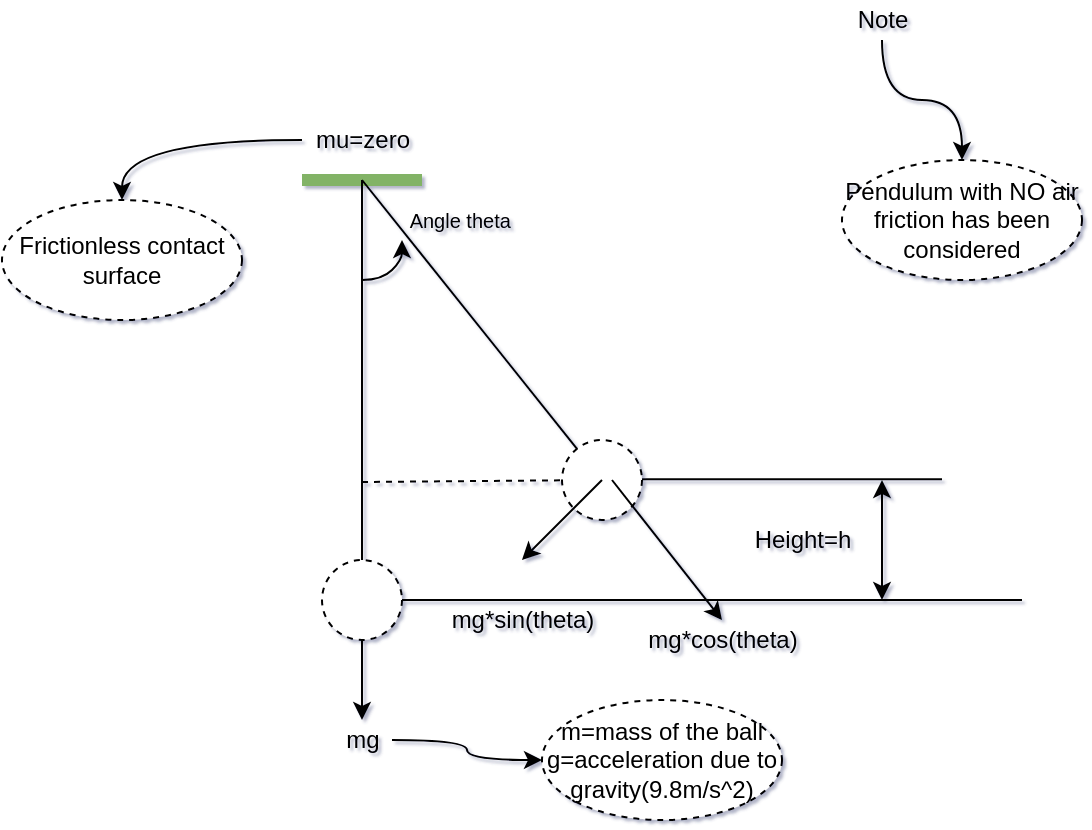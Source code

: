 <mxfile version="15.1.4" type="github">
  <diagram id="mIanIxTLOtAHTVfokB1G" name="Page-1">
    <mxGraphModel dx="865" dy="483" grid="1" gridSize="10" guides="1" tooltips="1" connect="1" arrows="1" fold="1" page="1" pageScale="1" pageWidth="850" pageHeight="1100" math="1" shadow="1">
      <root>
        <mxCell id="0" />
        <mxCell id="1" parent="0" />
        <mxCell id="kW5CJFtHc9ydnyZhcMnz-1" value="" style="ellipse;whiteSpace=wrap;html=1;aspect=fixed;shadow=0;dashed=1;" vertex="1" parent="1">
          <mxGeometry x="320" y="330" width="40" height="40" as="geometry" />
        </mxCell>
        <mxCell id="kW5CJFtHc9ydnyZhcMnz-2" value="" style="endArrow=none;html=1;fillColor=#d5e8d4;strokeColor=#82b366;strokeWidth=6;" edge="1" parent="1">
          <mxGeometry width="50" height="50" relative="1" as="geometry">
            <mxPoint x="310" y="140" as="sourcePoint" />
            <mxPoint x="370" y="140" as="targetPoint" />
          </mxGeometry>
        </mxCell>
        <mxCell id="kW5CJFtHc9ydnyZhcMnz-3" value="" style="endArrow=none;html=1;" edge="1" parent="1" source="kW5CJFtHc9ydnyZhcMnz-1">
          <mxGeometry width="50" height="50" relative="1" as="geometry">
            <mxPoint x="315" y="220" as="sourcePoint" />
            <mxPoint x="340" y="140" as="targetPoint" />
          </mxGeometry>
        </mxCell>
        <mxCell id="kW5CJFtHc9ydnyZhcMnz-4" value="" style="endArrow=none;html=1;startArrow=none;" edge="1" parent="1" source="kW5CJFtHc9ydnyZhcMnz-5">
          <mxGeometry width="50" height="50" relative="1" as="geometry">
            <mxPoint x="430" y="290" as="sourcePoint" />
            <mxPoint x="340" y="140" as="targetPoint" />
          </mxGeometry>
        </mxCell>
        <mxCell id="kW5CJFtHc9ydnyZhcMnz-11" value="" style="curved=1;endArrow=classic;html=1;shadow=0;strokeWidth=1;" edge="1" parent="1">
          <mxGeometry width="50" height="50" relative="1" as="geometry">
            <mxPoint x="340" y="190" as="sourcePoint" />
            <mxPoint x="360" y="170" as="targetPoint" />
            <Array as="points">
              <mxPoint x="350" y="190" />
              <mxPoint x="360" y="180" />
            </Array>
          </mxGeometry>
        </mxCell>
        <mxCell id="kW5CJFtHc9ydnyZhcMnz-12" value="&lt;font size=&quot;1&quot;&gt;Angle theta&amp;nbsp;&lt;/font&gt;" style="text;html=1;align=center;verticalAlign=middle;resizable=0;points=[];autosize=1;strokeColor=none;fillColor=none;" vertex="1" parent="1">
          <mxGeometry x="355" y="150" width="70" height="20" as="geometry" />
        </mxCell>
        <mxCell id="kW5CJFtHc9ydnyZhcMnz-14" value="" style="endArrow=none;html=1;shadow=0;strokeWidth=1;dashed=1;startArrow=none;" edge="1" parent="1" source="kW5CJFtHc9ydnyZhcMnz-5">
          <mxGeometry width="50" height="50" relative="1" as="geometry">
            <mxPoint x="340" y="291" as="sourcePoint" />
            <mxPoint x="445" y="290" as="targetPoint" />
          </mxGeometry>
        </mxCell>
        <mxCell id="kW5CJFtHc9ydnyZhcMnz-5" value="" style="ellipse;whiteSpace=wrap;html=1;aspect=fixed;shadow=0;dashed=1;" vertex="1" parent="1">
          <mxGeometry x="440" y="270" width="40" height="40" as="geometry" />
        </mxCell>
        <mxCell id="kW5CJFtHc9ydnyZhcMnz-16" value="" style="endArrow=none;html=1;shadow=0;strokeWidth=1;dashed=1;" edge="1" parent="1" target="kW5CJFtHc9ydnyZhcMnz-5">
          <mxGeometry width="50" height="50" relative="1" as="geometry">
            <mxPoint x="340" y="291" as="sourcePoint" />
            <mxPoint x="445" y="290" as="targetPoint" />
          </mxGeometry>
        </mxCell>
        <mxCell id="kW5CJFtHc9ydnyZhcMnz-19" value="" style="endArrow=classic;html=1;shadow=0;strokeWidth=1;" edge="1" parent="1" source="kW5CJFtHc9ydnyZhcMnz-1">
          <mxGeometry width="50" height="50" relative="1" as="geometry">
            <mxPoint x="339.71" y="360" as="sourcePoint" />
            <mxPoint x="340" y="410" as="targetPoint" />
          </mxGeometry>
        </mxCell>
        <mxCell id="kW5CJFtHc9ydnyZhcMnz-23" value="" style="edgeStyle=orthogonalEdgeStyle;curved=1;orthogonalLoop=1;jettySize=auto;html=1;shadow=0;strokeWidth=1;" edge="1" parent="1" source="kW5CJFtHc9ydnyZhcMnz-20" target="kW5CJFtHc9ydnyZhcMnz-22">
          <mxGeometry relative="1" as="geometry" />
        </mxCell>
        <mxCell id="kW5CJFtHc9ydnyZhcMnz-20" value="mg&lt;br&gt;" style="text;html=1;align=center;verticalAlign=middle;resizable=0;points=[];autosize=1;strokeColor=none;fillColor=none;" vertex="1" parent="1">
          <mxGeometry x="325" y="410" width="30" height="20" as="geometry" />
        </mxCell>
        <mxCell id="kW5CJFtHc9ydnyZhcMnz-22" value="m=mass of the ball&lt;br&gt;g=acceleration due to gravity(9.8m/s^2)" style="ellipse;whiteSpace=wrap;html=1;shadow=0;dashed=1;" vertex="1" parent="1">
          <mxGeometry x="430" y="400" width="120" height="60" as="geometry" />
        </mxCell>
        <mxCell id="kW5CJFtHc9ydnyZhcMnz-24" value="" style="endArrow=none;html=1;shadow=0;strokeWidth=1;" edge="1" parent="1">
          <mxGeometry width="50" height="50" relative="1" as="geometry">
            <mxPoint x="360" y="350" as="sourcePoint" />
            <mxPoint x="670" y="350" as="targetPoint" />
          </mxGeometry>
        </mxCell>
        <mxCell id="kW5CJFtHc9ydnyZhcMnz-25" value="" style="endArrow=none;html=1;shadow=0;strokeWidth=1;" edge="1" parent="1">
          <mxGeometry width="50" height="50" relative="1" as="geometry">
            <mxPoint x="480" y="289.66" as="sourcePoint" />
            <mxPoint x="630" y="289.66" as="targetPoint" />
          </mxGeometry>
        </mxCell>
        <mxCell id="kW5CJFtHc9ydnyZhcMnz-26" value="" style="endArrow=classic;startArrow=classic;html=1;shadow=0;strokeWidth=1;" edge="1" parent="1">
          <mxGeometry width="50" height="50" relative="1" as="geometry">
            <mxPoint x="600" y="350" as="sourcePoint" />
            <mxPoint x="600" y="290" as="targetPoint" />
          </mxGeometry>
        </mxCell>
        <mxCell id="kW5CJFtHc9ydnyZhcMnz-27" value="Height=h" style="text;html=1;align=center;verticalAlign=middle;resizable=0;points=[];autosize=1;strokeColor=none;fillColor=none;" vertex="1" parent="1">
          <mxGeometry x="530" y="310" width="60" height="20" as="geometry" />
        </mxCell>
        <mxCell id="kW5CJFtHc9ydnyZhcMnz-28" value="" style="endArrow=classic;html=1;shadow=0;strokeWidth=1;fontStyle=1" edge="1" parent="1">
          <mxGeometry width="50" height="50" relative="1" as="geometry">
            <mxPoint x="460" y="290" as="sourcePoint" />
            <mxPoint x="420" y="330" as="targetPoint" />
          </mxGeometry>
        </mxCell>
        <mxCell id="kW5CJFtHc9ydnyZhcMnz-30" value="mg*sin(theta)" style="text;html=1;align=center;verticalAlign=middle;resizable=0;points=[];autosize=1;strokeColor=none;fillColor=none;" vertex="1" parent="1">
          <mxGeometry x="375" y="350" width="90" height="20" as="geometry" />
        </mxCell>
        <mxCell id="kW5CJFtHc9ydnyZhcMnz-31" value="" style="endArrow=classic;html=1;shadow=0;strokeWidth=1;" edge="1" parent="1">
          <mxGeometry width="50" height="50" relative="1" as="geometry">
            <mxPoint x="465" y="290" as="sourcePoint" />
            <mxPoint x="520" y="360" as="targetPoint" />
          </mxGeometry>
        </mxCell>
        <mxCell id="kW5CJFtHc9ydnyZhcMnz-32" value="mg*cos(theta)" style="text;html=1;align=center;verticalAlign=middle;resizable=0;points=[];autosize=1;strokeColor=none;fillColor=none;" vertex="1" parent="1">
          <mxGeometry x="475" y="360" width="90" height="20" as="geometry" />
        </mxCell>
        <mxCell id="kW5CJFtHc9ydnyZhcMnz-35" value="" style="edgeStyle=orthogonalEdgeStyle;curved=1;orthogonalLoop=1;jettySize=auto;html=1;shadow=0;strokeWidth=1;" edge="1" parent="1" source="kW5CJFtHc9ydnyZhcMnz-33" target="kW5CJFtHc9ydnyZhcMnz-34">
          <mxGeometry relative="1" as="geometry" />
        </mxCell>
        <mxCell id="kW5CJFtHc9ydnyZhcMnz-33" value="mu=zero" style="text;html=1;align=center;verticalAlign=middle;resizable=0;points=[];autosize=1;strokeColor=none;fillColor=none;" vertex="1" parent="1">
          <mxGeometry x="310" y="110" width="60" height="20" as="geometry" />
        </mxCell>
        <mxCell id="kW5CJFtHc9ydnyZhcMnz-34" value="Frictionless contact surface" style="ellipse;whiteSpace=wrap;html=1;shadow=0;dashed=1;" vertex="1" parent="1">
          <mxGeometry x="160" y="150" width="120" height="60" as="geometry" />
        </mxCell>
        <mxCell id="kW5CJFtHc9ydnyZhcMnz-38" value="" style="edgeStyle=orthogonalEdgeStyle;curved=1;orthogonalLoop=1;jettySize=auto;html=1;shadow=0;strokeWidth=1;" edge="1" parent="1" source="kW5CJFtHc9ydnyZhcMnz-36" target="kW5CJFtHc9ydnyZhcMnz-37">
          <mxGeometry relative="1" as="geometry" />
        </mxCell>
        <mxCell id="kW5CJFtHc9ydnyZhcMnz-36" value="Note" style="text;html=1;align=center;verticalAlign=middle;resizable=0;points=[];autosize=1;strokeColor=none;fillColor=none;" vertex="1" parent="1">
          <mxGeometry x="580" y="50" width="40" height="20" as="geometry" />
        </mxCell>
        <mxCell id="kW5CJFtHc9ydnyZhcMnz-37" value="Pendulum with NO air friction has been considered" style="ellipse;whiteSpace=wrap;html=1;shadow=0;dashed=1;" vertex="1" parent="1">
          <mxGeometry x="580" y="130" width="120" height="60" as="geometry" />
        </mxCell>
      </root>
    </mxGraphModel>
  </diagram>
</mxfile>
